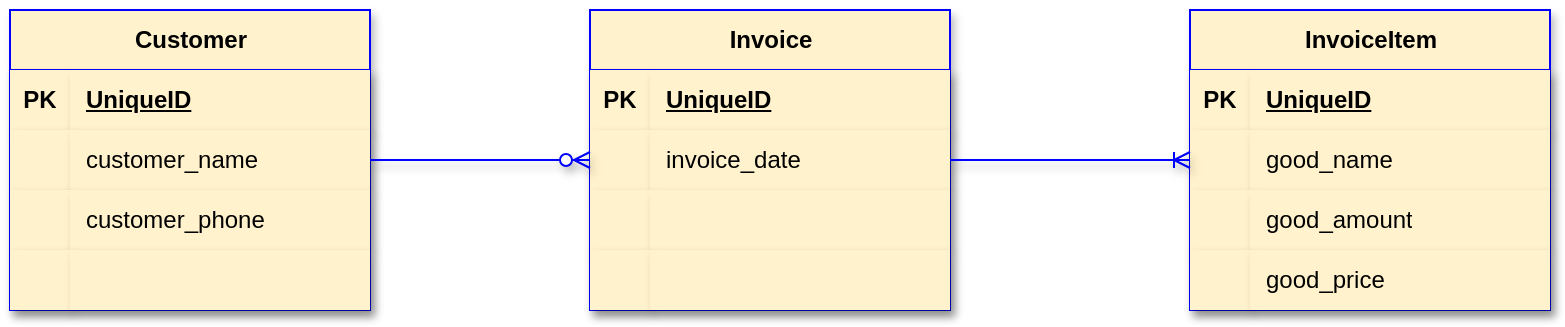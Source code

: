<mxfile version="21.5.0" type="github">
  <diagram name="Page-1" id="6133507b-19e7-1e82-6fc7-422aa6c4b21f">
    <mxGraphModel dx="1184" dy="655" grid="1" gridSize="10" guides="1" tooltips="1" connect="1" arrows="1" fold="1" page="1" pageScale="1" pageWidth="1100" pageHeight="850" background="none" math="0" shadow="0">
      <root>
        <mxCell id="0" />
        <mxCell id="1" parent="0" />
        <mxCell id="rmPa04hrfUzWV1mvZqoi-1" value="Customer" style="shape=table;startSize=30;container=1;collapsible=1;childLayout=tableLayout;fixedRows=1;rowLines=0;fontStyle=1;align=center;resizeLast=1;html=1;fillColor=#fff2cc;strokeColor=#0000FF;shadow=1;" vertex="1" parent="1">
          <mxGeometry x="90" y="100" width="180" height="150" as="geometry" />
        </mxCell>
        <mxCell id="rmPa04hrfUzWV1mvZqoi-2" value="" style="shape=tableRow;horizontal=0;startSize=0;swimlaneHead=0;swimlaneBody=0;fillColor=#fff2cc;collapsible=0;dropTarget=0;points=[[0,0.5],[1,0.5]];portConstraint=eastwest;top=0;left=0;right=0;bottom=1;strokeColor=#0000FF;shadow=1;" vertex="1" parent="rmPa04hrfUzWV1mvZqoi-1">
          <mxGeometry y="30" width="180" height="30" as="geometry" />
        </mxCell>
        <mxCell id="rmPa04hrfUzWV1mvZqoi-3" value="PK" style="shape=partialRectangle;connectable=0;fillColor=#fff2cc;top=0;left=0;bottom=0;right=0;fontStyle=1;overflow=hidden;whiteSpace=wrap;html=1;strokeColor=#0000FF;shadow=1;" vertex="1" parent="rmPa04hrfUzWV1mvZqoi-2">
          <mxGeometry width="30" height="30" as="geometry">
            <mxRectangle width="30" height="30" as="alternateBounds" />
          </mxGeometry>
        </mxCell>
        <mxCell id="rmPa04hrfUzWV1mvZqoi-4" value="UniqueID" style="shape=partialRectangle;connectable=0;fillColor=#fff2cc;top=0;left=0;bottom=0;right=0;align=left;spacingLeft=6;fontStyle=5;overflow=hidden;whiteSpace=wrap;html=1;strokeColor=#0000FF;shadow=1;" vertex="1" parent="rmPa04hrfUzWV1mvZqoi-2">
          <mxGeometry x="30" width="150" height="30" as="geometry">
            <mxRectangle width="150" height="30" as="alternateBounds" />
          </mxGeometry>
        </mxCell>
        <mxCell id="rmPa04hrfUzWV1mvZqoi-5" value="" style="shape=tableRow;horizontal=0;startSize=0;swimlaneHead=0;swimlaneBody=0;fillColor=#fff2cc;collapsible=0;dropTarget=0;points=[[0,0.5],[1,0.5]];portConstraint=eastwest;top=0;left=0;right=0;bottom=0;strokeColor=#0000FF;shadow=1;" vertex="1" parent="rmPa04hrfUzWV1mvZqoi-1">
          <mxGeometry y="60" width="180" height="30" as="geometry" />
        </mxCell>
        <mxCell id="rmPa04hrfUzWV1mvZqoi-6" value="" style="shape=partialRectangle;connectable=0;fillColor=#fff2cc;top=0;left=0;bottom=0;right=0;editable=1;overflow=hidden;whiteSpace=wrap;html=1;strokeColor=#0000FF;shadow=1;" vertex="1" parent="rmPa04hrfUzWV1mvZqoi-5">
          <mxGeometry width="30" height="30" as="geometry">
            <mxRectangle width="30" height="30" as="alternateBounds" />
          </mxGeometry>
        </mxCell>
        <mxCell id="rmPa04hrfUzWV1mvZqoi-7" value="customer_name" style="shape=partialRectangle;connectable=0;fillColor=#fff2cc;top=0;left=0;bottom=0;right=0;align=left;spacingLeft=6;overflow=hidden;whiteSpace=wrap;html=1;strokeColor=#0000FF;shadow=1;" vertex="1" parent="rmPa04hrfUzWV1mvZqoi-5">
          <mxGeometry x="30" width="150" height="30" as="geometry">
            <mxRectangle width="150" height="30" as="alternateBounds" />
          </mxGeometry>
        </mxCell>
        <mxCell id="rmPa04hrfUzWV1mvZqoi-8" value="" style="shape=tableRow;horizontal=0;startSize=0;swimlaneHead=0;swimlaneBody=0;fillColor=#fff2cc;collapsible=0;dropTarget=0;points=[[0,0.5],[1,0.5]];portConstraint=eastwest;top=0;left=0;right=0;bottom=0;strokeColor=#0000FF;shadow=1;" vertex="1" parent="rmPa04hrfUzWV1mvZqoi-1">
          <mxGeometry y="90" width="180" height="30" as="geometry" />
        </mxCell>
        <mxCell id="rmPa04hrfUzWV1mvZqoi-9" value="" style="shape=partialRectangle;connectable=0;fillColor=#fff2cc;top=0;left=0;bottom=0;right=0;editable=1;overflow=hidden;whiteSpace=wrap;html=1;strokeColor=#0000FF;shadow=1;" vertex="1" parent="rmPa04hrfUzWV1mvZqoi-8">
          <mxGeometry width="30" height="30" as="geometry">
            <mxRectangle width="30" height="30" as="alternateBounds" />
          </mxGeometry>
        </mxCell>
        <mxCell id="rmPa04hrfUzWV1mvZqoi-10" value="customer_phone" style="shape=partialRectangle;connectable=0;fillColor=#fff2cc;top=0;left=0;bottom=0;right=0;align=left;spacingLeft=6;overflow=hidden;whiteSpace=wrap;html=1;strokeColor=#0000FF;shadow=1;" vertex="1" parent="rmPa04hrfUzWV1mvZqoi-8">
          <mxGeometry x="30" width="150" height="30" as="geometry">
            <mxRectangle width="150" height="30" as="alternateBounds" />
          </mxGeometry>
        </mxCell>
        <mxCell id="rmPa04hrfUzWV1mvZqoi-11" value="" style="shape=tableRow;horizontal=0;startSize=0;swimlaneHead=0;swimlaneBody=0;fillColor=#fff2cc;collapsible=0;dropTarget=0;points=[[0,0.5],[1,0.5]];portConstraint=eastwest;top=0;left=0;right=0;bottom=0;strokeColor=#0000FF;shadow=1;" vertex="1" parent="rmPa04hrfUzWV1mvZqoi-1">
          <mxGeometry y="120" width="180" height="30" as="geometry" />
        </mxCell>
        <mxCell id="rmPa04hrfUzWV1mvZqoi-12" value="" style="shape=partialRectangle;connectable=0;fillColor=#fff2cc;top=0;left=0;bottom=0;right=0;editable=1;overflow=hidden;whiteSpace=wrap;html=1;strokeColor=#0000FF;shadow=1;" vertex="1" parent="rmPa04hrfUzWV1mvZqoi-11">
          <mxGeometry width="30" height="30" as="geometry">
            <mxRectangle width="30" height="30" as="alternateBounds" />
          </mxGeometry>
        </mxCell>
        <mxCell id="rmPa04hrfUzWV1mvZqoi-13" value="" style="shape=partialRectangle;connectable=0;fillColor=#fff2cc;top=0;left=0;bottom=0;right=0;align=left;spacingLeft=6;overflow=hidden;whiteSpace=wrap;html=1;strokeColor=#0000FF;shadow=1;" vertex="1" parent="rmPa04hrfUzWV1mvZqoi-11">
          <mxGeometry x="30" width="150" height="30" as="geometry">
            <mxRectangle width="150" height="30" as="alternateBounds" />
          </mxGeometry>
        </mxCell>
        <mxCell id="rmPa04hrfUzWV1mvZqoi-14" value="Invoice" style="shape=table;startSize=30;container=1;collapsible=1;childLayout=tableLayout;fixedRows=1;rowLines=0;fontStyle=1;align=center;resizeLast=1;html=1;fillColor=#fff2cc;strokeColor=#0000FF;shadow=1;" vertex="1" parent="1">
          <mxGeometry x="380" y="100" width="180" height="150" as="geometry" />
        </mxCell>
        <mxCell id="rmPa04hrfUzWV1mvZqoi-15" value="" style="shape=tableRow;horizontal=0;startSize=0;swimlaneHead=0;swimlaneBody=0;fillColor=#fff2cc;collapsible=0;dropTarget=0;points=[[0,0.5],[1,0.5]];portConstraint=eastwest;top=0;left=0;right=0;bottom=1;strokeColor=#0000FF;shadow=1;" vertex="1" parent="rmPa04hrfUzWV1mvZqoi-14">
          <mxGeometry y="30" width="180" height="30" as="geometry" />
        </mxCell>
        <mxCell id="rmPa04hrfUzWV1mvZqoi-16" value="PK" style="shape=partialRectangle;connectable=0;fillColor=#fff2cc;top=0;left=0;bottom=0;right=0;fontStyle=1;overflow=hidden;whiteSpace=wrap;html=1;strokeColor=#0000FF;shadow=1;" vertex="1" parent="rmPa04hrfUzWV1mvZqoi-15">
          <mxGeometry width="30" height="30" as="geometry">
            <mxRectangle width="30" height="30" as="alternateBounds" />
          </mxGeometry>
        </mxCell>
        <mxCell id="rmPa04hrfUzWV1mvZqoi-17" value="UniqueID" style="shape=partialRectangle;connectable=0;fillColor=#fff2cc;top=0;left=0;bottom=0;right=0;align=left;spacingLeft=6;fontStyle=5;overflow=hidden;whiteSpace=wrap;html=1;strokeColor=#0000FF;shadow=1;" vertex="1" parent="rmPa04hrfUzWV1mvZqoi-15">
          <mxGeometry x="30" width="150" height="30" as="geometry">
            <mxRectangle width="150" height="30" as="alternateBounds" />
          </mxGeometry>
        </mxCell>
        <mxCell id="rmPa04hrfUzWV1mvZqoi-18" value="" style="shape=tableRow;horizontal=0;startSize=0;swimlaneHead=0;swimlaneBody=0;fillColor=#fff2cc;collapsible=0;dropTarget=0;points=[[0,0.5],[1,0.5]];portConstraint=eastwest;top=0;left=0;right=0;bottom=0;strokeColor=#0000FF;shadow=1;" vertex="1" parent="rmPa04hrfUzWV1mvZqoi-14">
          <mxGeometry y="60" width="180" height="30" as="geometry" />
        </mxCell>
        <mxCell id="rmPa04hrfUzWV1mvZqoi-19" value="" style="shape=partialRectangle;connectable=0;fillColor=#fff2cc;top=0;left=0;bottom=0;right=0;editable=1;overflow=hidden;whiteSpace=wrap;html=1;strokeColor=#0000FF;shadow=1;" vertex="1" parent="rmPa04hrfUzWV1mvZqoi-18">
          <mxGeometry width="30" height="30" as="geometry">
            <mxRectangle width="30" height="30" as="alternateBounds" />
          </mxGeometry>
        </mxCell>
        <mxCell id="rmPa04hrfUzWV1mvZqoi-20" value="invoice_date" style="shape=partialRectangle;connectable=0;fillColor=#fff2cc;top=0;left=0;bottom=0;right=0;align=left;spacingLeft=6;overflow=hidden;whiteSpace=wrap;html=1;strokeColor=#0000FF;shadow=1;" vertex="1" parent="rmPa04hrfUzWV1mvZqoi-18">
          <mxGeometry x="30" width="150" height="30" as="geometry">
            <mxRectangle width="150" height="30" as="alternateBounds" />
          </mxGeometry>
        </mxCell>
        <mxCell id="rmPa04hrfUzWV1mvZqoi-21" value="" style="shape=tableRow;horizontal=0;startSize=0;swimlaneHead=0;swimlaneBody=0;fillColor=#fff2cc;collapsible=0;dropTarget=0;points=[[0,0.5],[1,0.5]];portConstraint=eastwest;top=0;left=0;right=0;bottom=0;strokeColor=#0000FF;shadow=1;" vertex="1" parent="rmPa04hrfUzWV1mvZqoi-14">
          <mxGeometry y="90" width="180" height="30" as="geometry" />
        </mxCell>
        <mxCell id="rmPa04hrfUzWV1mvZqoi-22" value="" style="shape=partialRectangle;connectable=0;fillColor=#fff2cc;top=0;left=0;bottom=0;right=0;editable=1;overflow=hidden;whiteSpace=wrap;html=1;strokeColor=#0000FF;shadow=1;" vertex="1" parent="rmPa04hrfUzWV1mvZqoi-21">
          <mxGeometry width="30" height="30" as="geometry">
            <mxRectangle width="30" height="30" as="alternateBounds" />
          </mxGeometry>
        </mxCell>
        <mxCell id="rmPa04hrfUzWV1mvZqoi-23" value="" style="shape=partialRectangle;connectable=0;fillColor=#fff2cc;top=0;left=0;bottom=0;right=0;align=left;spacingLeft=6;overflow=hidden;whiteSpace=wrap;html=1;strokeColor=#0000FF;shadow=1;" vertex="1" parent="rmPa04hrfUzWV1mvZqoi-21">
          <mxGeometry x="30" width="150" height="30" as="geometry">
            <mxRectangle width="150" height="30" as="alternateBounds" />
          </mxGeometry>
        </mxCell>
        <mxCell id="rmPa04hrfUzWV1mvZqoi-24" value="" style="shape=tableRow;horizontal=0;startSize=0;swimlaneHead=0;swimlaneBody=0;fillColor=#fff2cc;collapsible=0;dropTarget=0;points=[[0,0.5],[1,0.5]];portConstraint=eastwest;top=0;left=0;right=0;bottom=0;strokeColor=#0000FF;shadow=1;" vertex="1" parent="rmPa04hrfUzWV1mvZqoi-14">
          <mxGeometry y="120" width="180" height="30" as="geometry" />
        </mxCell>
        <mxCell id="rmPa04hrfUzWV1mvZqoi-25" value="" style="shape=partialRectangle;connectable=0;fillColor=#fff2cc;top=0;left=0;bottom=0;right=0;editable=1;overflow=hidden;whiteSpace=wrap;html=1;strokeColor=#0000FF;shadow=1;" vertex="1" parent="rmPa04hrfUzWV1mvZqoi-24">
          <mxGeometry width="30" height="30" as="geometry">
            <mxRectangle width="30" height="30" as="alternateBounds" />
          </mxGeometry>
        </mxCell>
        <mxCell id="rmPa04hrfUzWV1mvZqoi-26" value="" style="shape=partialRectangle;connectable=0;fillColor=#fff2cc;top=0;left=0;bottom=0;right=0;align=left;spacingLeft=6;overflow=hidden;whiteSpace=wrap;html=1;strokeColor=#0000FF;shadow=1;" vertex="1" parent="rmPa04hrfUzWV1mvZqoi-24">
          <mxGeometry x="30" width="150" height="30" as="geometry">
            <mxRectangle width="150" height="30" as="alternateBounds" />
          </mxGeometry>
        </mxCell>
        <mxCell id="rmPa04hrfUzWV1mvZqoi-27" value="InvoiceItem" style="shape=table;startSize=30;container=1;collapsible=1;childLayout=tableLayout;fixedRows=1;rowLines=0;fontStyle=1;align=center;resizeLast=1;html=1;fillColor=#fff2cc;strokeColor=#0000FF;shadow=1;" vertex="1" parent="1">
          <mxGeometry x="680" y="100" width="180" height="150" as="geometry" />
        </mxCell>
        <mxCell id="rmPa04hrfUzWV1mvZqoi-28" value="" style="shape=tableRow;horizontal=0;startSize=0;swimlaneHead=0;swimlaneBody=0;fillColor=#fff2cc;collapsible=0;dropTarget=0;points=[[0,0.5],[1,0.5]];portConstraint=eastwest;top=0;left=0;right=0;bottom=1;strokeColor=#0000FF;shadow=1;" vertex="1" parent="rmPa04hrfUzWV1mvZqoi-27">
          <mxGeometry y="30" width="180" height="30" as="geometry" />
        </mxCell>
        <mxCell id="rmPa04hrfUzWV1mvZqoi-29" value="PK" style="shape=partialRectangle;connectable=0;fillColor=#fff2cc;top=0;left=0;bottom=0;right=0;fontStyle=1;overflow=hidden;whiteSpace=wrap;html=1;strokeColor=#0000FF;shadow=1;" vertex="1" parent="rmPa04hrfUzWV1mvZqoi-28">
          <mxGeometry width="30" height="30" as="geometry">
            <mxRectangle width="30" height="30" as="alternateBounds" />
          </mxGeometry>
        </mxCell>
        <mxCell id="rmPa04hrfUzWV1mvZqoi-30" value="UniqueID" style="shape=partialRectangle;connectable=0;fillColor=#fff2cc;top=0;left=0;bottom=0;right=0;align=left;spacingLeft=6;fontStyle=5;overflow=hidden;whiteSpace=wrap;html=1;strokeColor=#0000FF;shadow=1;" vertex="1" parent="rmPa04hrfUzWV1mvZqoi-28">
          <mxGeometry x="30" width="150" height="30" as="geometry">
            <mxRectangle width="150" height="30" as="alternateBounds" />
          </mxGeometry>
        </mxCell>
        <mxCell id="rmPa04hrfUzWV1mvZqoi-31" value="" style="shape=tableRow;horizontal=0;startSize=0;swimlaneHead=0;swimlaneBody=0;fillColor=#fff2cc;collapsible=0;dropTarget=0;points=[[0,0.5],[1,0.5]];portConstraint=eastwest;top=0;left=0;right=0;bottom=0;strokeColor=#0000FF;shadow=1;" vertex="1" parent="rmPa04hrfUzWV1mvZqoi-27">
          <mxGeometry y="60" width="180" height="30" as="geometry" />
        </mxCell>
        <mxCell id="rmPa04hrfUzWV1mvZqoi-32" value="" style="shape=partialRectangle;connectable=0;fillColor=#fff2cc;top=0;left=0;bottom=0;right=0;editable=1;overflow=hidden;whiteSpace=wrap;html=1;strokeColor=#0000FF;shadow=1;" vertex="1" parent="rmPa04hrfUzWV1mvZqoi-31">
          <mxGeometry width="30" height="30" as="geometry">
            <mxRectangle width="30" height="30" as="alternateBounds" />
          </mxGeometry>
        </mxCell>
        <mxCell id="rmPa04hrfUzWV1mvZqoi-33" value="good_name" style="shape=partialRectangle;connectable=0;fillColor=#fff2cc;top=0;left=0;bottom=0;right=0;align=left;spacingLeft=6;overflow=hidden;whiteSpace=wrap;html=1;strokeColor=#0000FF;shadow=1;" vertex="1" parent="rmPa04hrfUzWV1mvZqoi-31">
          <mxGeometry x="30" width="150" height="30" as="geometry">
            <mxRectangle width="150" height="30" as="alternateBounds" />
          </mxGeometry>
        </mxCell>
        <mxCell id="rmPa04hrfUzWV1mvZqoi-34" value="" style="shape=tableRow;horizontal=0;startSize=0;swimlaneHead=0;swimlaneBody=0;fillColor=#fff2cc;collapsible=0;dropTarget=0;points=[[0,0.5],[1,0.5]];portConstraint=eastwest;top=0;left=0;right=0;bottom=0;strokeColor=#0000FF;shadow=1;" vertex="1" parent="rmPa04hrfUzWV1mvZqoi-27">
          <mxGeometry y="90" width="180" height="30" as="geometry" />
        </mxCell>
        <mxCell id="rmPa04hrfUzWV1mvZqoi-35" value="" style="shape=partialRectangle;connectable=0;fillColor=#fff2cc;top=0;left=0;bottom=0;right=0;editable=1;overflow=hidden;whiteSpace=wrap;html=1;strokeColor=#0000FF;shadow=1;" vertex="1" parent="rmPa04hrfUzWV1mvZqoi-34">
          <mxGeometry width="30" height="30" as="geometry">
            <mxRectangle width="30" height="30" as="alternateBounds" />
          </mxGeometry>
        </mxCell>
        <mxCell id="rmPa04hrfUzWV1mvZqoi-36" value="good_amount" style="shape=partialRectangle;connectable=0;fillColor=#fff2cc;top=0;left=0;bottom=0;right=0;align=left;spacingLeft=6;overflow=hidden;whiteSpace=wrap;html=1;strokeColor=#0000FF;shadow=1;" vertex="1" parent="rmPa04hrfUzWV1mvZqoi-34">
          <mxGeometry x="30" width="150" height="30" as="geometry">
            <mxRectangle width="150" height="30" as="alternateBounds" />
          </mxGeometry>
        </mxCell>
        <mxCell id="rmPa04hrfUzWV1mvZqoi-37" value="" style="shape=tableRow;horizontal=0;startSize=0;swimlaneHead=0;swimlaneBody=0;fillColor=#fff2cc;collapsible=0;dropTarget=0;points=[[0,0.5],[1,0.5]];portConstraint=eastwest;top=0;left=0;right=0;bottom=0;strokeColor=#0000FF;shadow=1;" vertex="1" parent="rmPa04hrfUzWV1mvZqoi-27">
          <mxGeometry y="120" width="180" height="30" as="geometry" />
        </mxCell>
        <mxCell id="rmPa04hrfUzWV1mvZqoi-38" value="" style="shape=partialRectangle;connectable=0;fillColor=#fff2cc;top=0;left=0;bottom=0;right=0;editable=1;overflow=hidden;whiteSpace=wrap;html=1;strokeColor=#0000FF;shadow=1;" vertex="1" parent="rmPa04hrfUzWV1mvZqoi-37">
          <mxGeometry width="30" height="30" as="geometry">
            <mxRectangle width="30" height="30" as="alternateBounds" />
          </mxGeometry>
        </mxCell>
        <mxCell id="rmPa04hrfUzWV1mvZqoi-39" value="good_price" style="shape=partialRectangle;connectable=0;fillColor=#fff2cc;top=0;left=0;bottom=0;right=0;align=left;spacingLeft=6;overflow=hidden;whiteSpace=wrap;html=1;strokeColor=#0000FF;shadow=1;" vertex="1" parent="rmPa04hrfUzWV1mvZqoi-37">
          <mxGeometry x="30" width="150" height="30" as="geometry">
            <mxRectangle width="150" height="30" as="alternateBounds" />
          </mxGeometry>
        </mxCell>
        <mxCell id="rmPa04hrfUzWV1mvZqoi-40" value="" style="edgeStyle=entityRelationEdgeStyle;fontSize=12;html=1;endArrow=ERzeroToMany;endFill=1;rounded=0;exitX=1;exitY=0.5;exitDx=0;exitDy=0;entryX=0;entryY=0.5;entryDx=0;entryDy=0;fillColor=#fff2cc;strokeColor=#0000FF;shadow=1;" edge="1" parent="1" source="rmPa04hrfUzWV1mvZqoi-5" target="rmPa04hrfUzWV1mvZqoi-18">
          <mxGeometry width="100" height="100" relative="1" as="geometry">
            <mxPoint x="500" y="390" as="sourcePoint" />
            <mxPoint x="600" y="290" as="targetPoint" />
          </mxGeometry>
        </mxCell>
        <mxCell id="rmPa04hrfUzWV1mvZqoi-41" value="" style="edgeStyle=entityRelationEdgeStyle;fontSize=12;html=1;endArrow=ERoneToMany;rounded=0;exitX=1;exitY=0.5;exitDx=0;exitDy=0;entryX=0;entryY=0.5;entryDx=0;entryDy=0;fillColor=#fff2cc;strokeColor=#0000FF;shadow=1;" edge="1" parent="1" source="rmPa04hrfUzWV1mvZqoi-18" target="rmPa04hrfUzWV1mvZqoi-31">
          <mxGeometry width="100" height="100" relative="1" as="geometry">
            <mxPoint x="500" y="390" as="sourcePoint" />
            <mxPoint x="600" y="290" as="targetPoint" />
          </mxGeometry>
        </mxCell>
      </root>
    </mxGraphModel>
  </diagram>
</mxfile>
